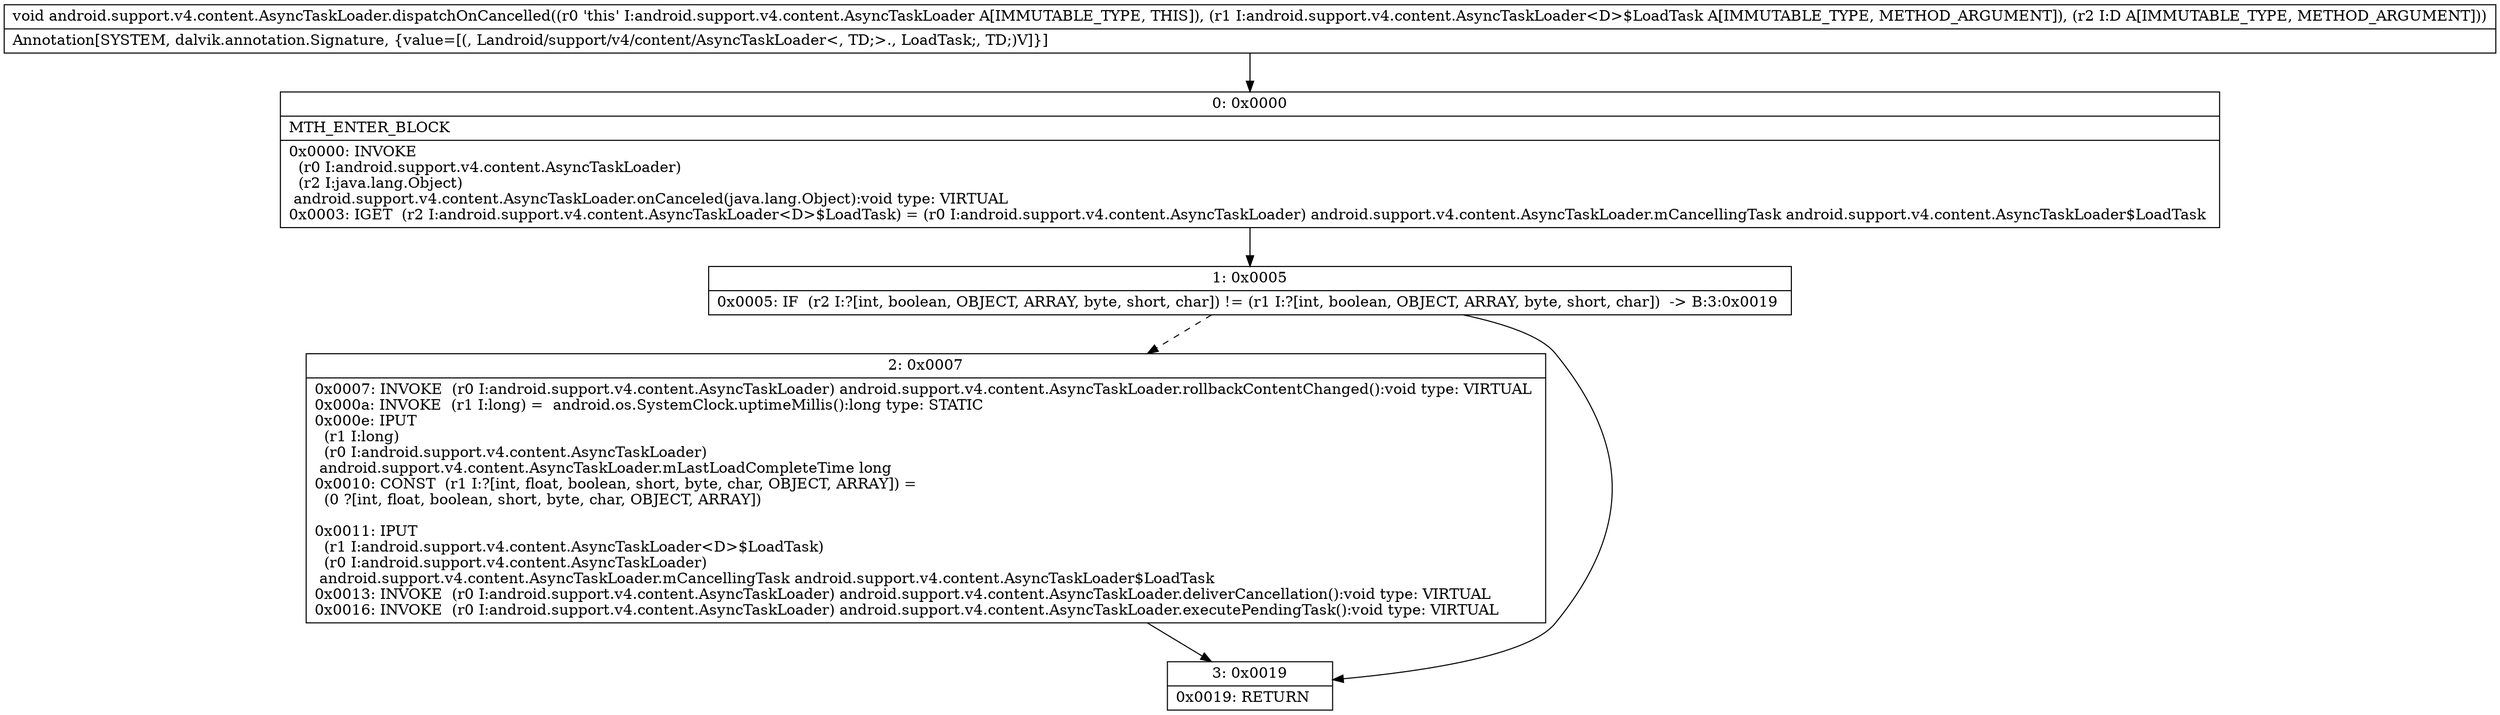 digraph "CFG forandroid.support.v4.content.AsyncTaskLoader.dispatchOnCancelled(Landroid\/support\/v4\/content\/AsyncTaskLoader$LoadTask;Ljava\/lang\/Object;)V" {
Node_0 [shape=record,label="{0\:\ 0x0000|MTH_ENTER_BLOCK\l|0x0000: INVOKE  \l  (r0 I:android.support.v4.content.AsyncTaskLoader)\l  (r2 I:java.lang.Object)\l android.support.v4.content.AsyncTaskLoader.onCanceled(java.lang.Object):void type: VIRTUAL \l0x0003: IGET  (r2 I:android.support.v4.content.AsyncTaskLoader\<D\>$LoadTask) = (r0 I:android.support.v4.content.AsyncTaskLoader) android.support.v4.content.AsyncTaskLoader.mCancellingTask android.support.v4.content.AsyncTaskLoader$LoadTask \l}"];
Node_1 [shape=record,label="{1\:\ 0x0005|0x0005: IF  (r2 I:?[int, boolean, OBJECT, ARRAY, byte, short, char]) != (r1 I:?[int, boolean, OBJECT, ARRAY, byte, short, char])  \-\> B:3:0x0019 \l}"];
Node_2 [shape=record,label="{2\:\ 0x0007|0x0007: INVOKE  (r0 I:android.support.v4.content.AsyncTaskLoader) android.support.v4.content.AsyncTaskLoader.rollbackContentChanged():void type: VIRTUAL \l0x000a: INVOKE  (r1 I:long) =  android.os.SystemClock.uptimeMillis():long type: STATIC \l0x000e: IPUT  \l  (r1 I:long)\l  (r0 I:android.support.v4.content.AsyncTaskLoader)\l android.support.v4.content.AsyncTaskLoader.mLastLoadCompleteTime long \l0x0010: CONST  (r1 I:?[int, float, boolean, short, byte, char, OBJECT, ARRAY]) = \l  (0 ?[int, float, boolean, short, byte, char, OBJECT, ARRAY])\l \l0x0011: IPUT  \l  (r1 I:android.support.v4.content.AsyncTaskLoader\<D\>$LoadTask)\l  (r0 I:android.support.v4.content.AsyncTaskLoader)\l android.support.v4.content.AsyncTaskLoader.mCancellingTask android.support.v4.content.AsyncTaskLoader$LoadTask \l0x0013: INVOKE  (r0 I:android.support.v4.content.AsyncTaskLoader) android.support.v4.content.AsyncTaskLoader.deliverCancellation():void type: VIRTUAL \l0x0016: INVOKE  (r0 I:android.support.v4.content.AsyncTaskLoader) android.support.v4.content.AsyncTaskLoader.executePendingTask():void type: VIRTUAL \l}"];
Node_3 [shape=record,label="{3\:\ 0x0019|0x0019: RETURN   \l}"];
MethodNode[shape=record,label="{void android.support.v4.content.AsyncTaskLoader.dispatchOnCancelled((r0 'this' I:android.support.v4.content.AsyncTaskLoader A[IMMUTABLE_TYPE, THIS]), (r1 I:android.support.v4.content.AsyncTaskLoader\<D\>$LoadTask A[IMMUTABLE_TYPE, METHOD_ARGUMENT]), (r2 I:D A[IMMUTABLE_TYPE, METHOD_ARGUMENT]))  | Annotation[SYSTEM, dalvik.annotation.Signature, \{value=[(, Landroid\/support\/v4\/content\/AsyncTaskLoader\<, TD;\>., LoadTask;, TD;)V]\}]\l}"];
MethodNode -> Node_0;
Node_0 -> Node_1;
Node_1 -> Node_2[style=dashed];
Node_1 -> Node_3;
Node_2 -> Node_3;
}

